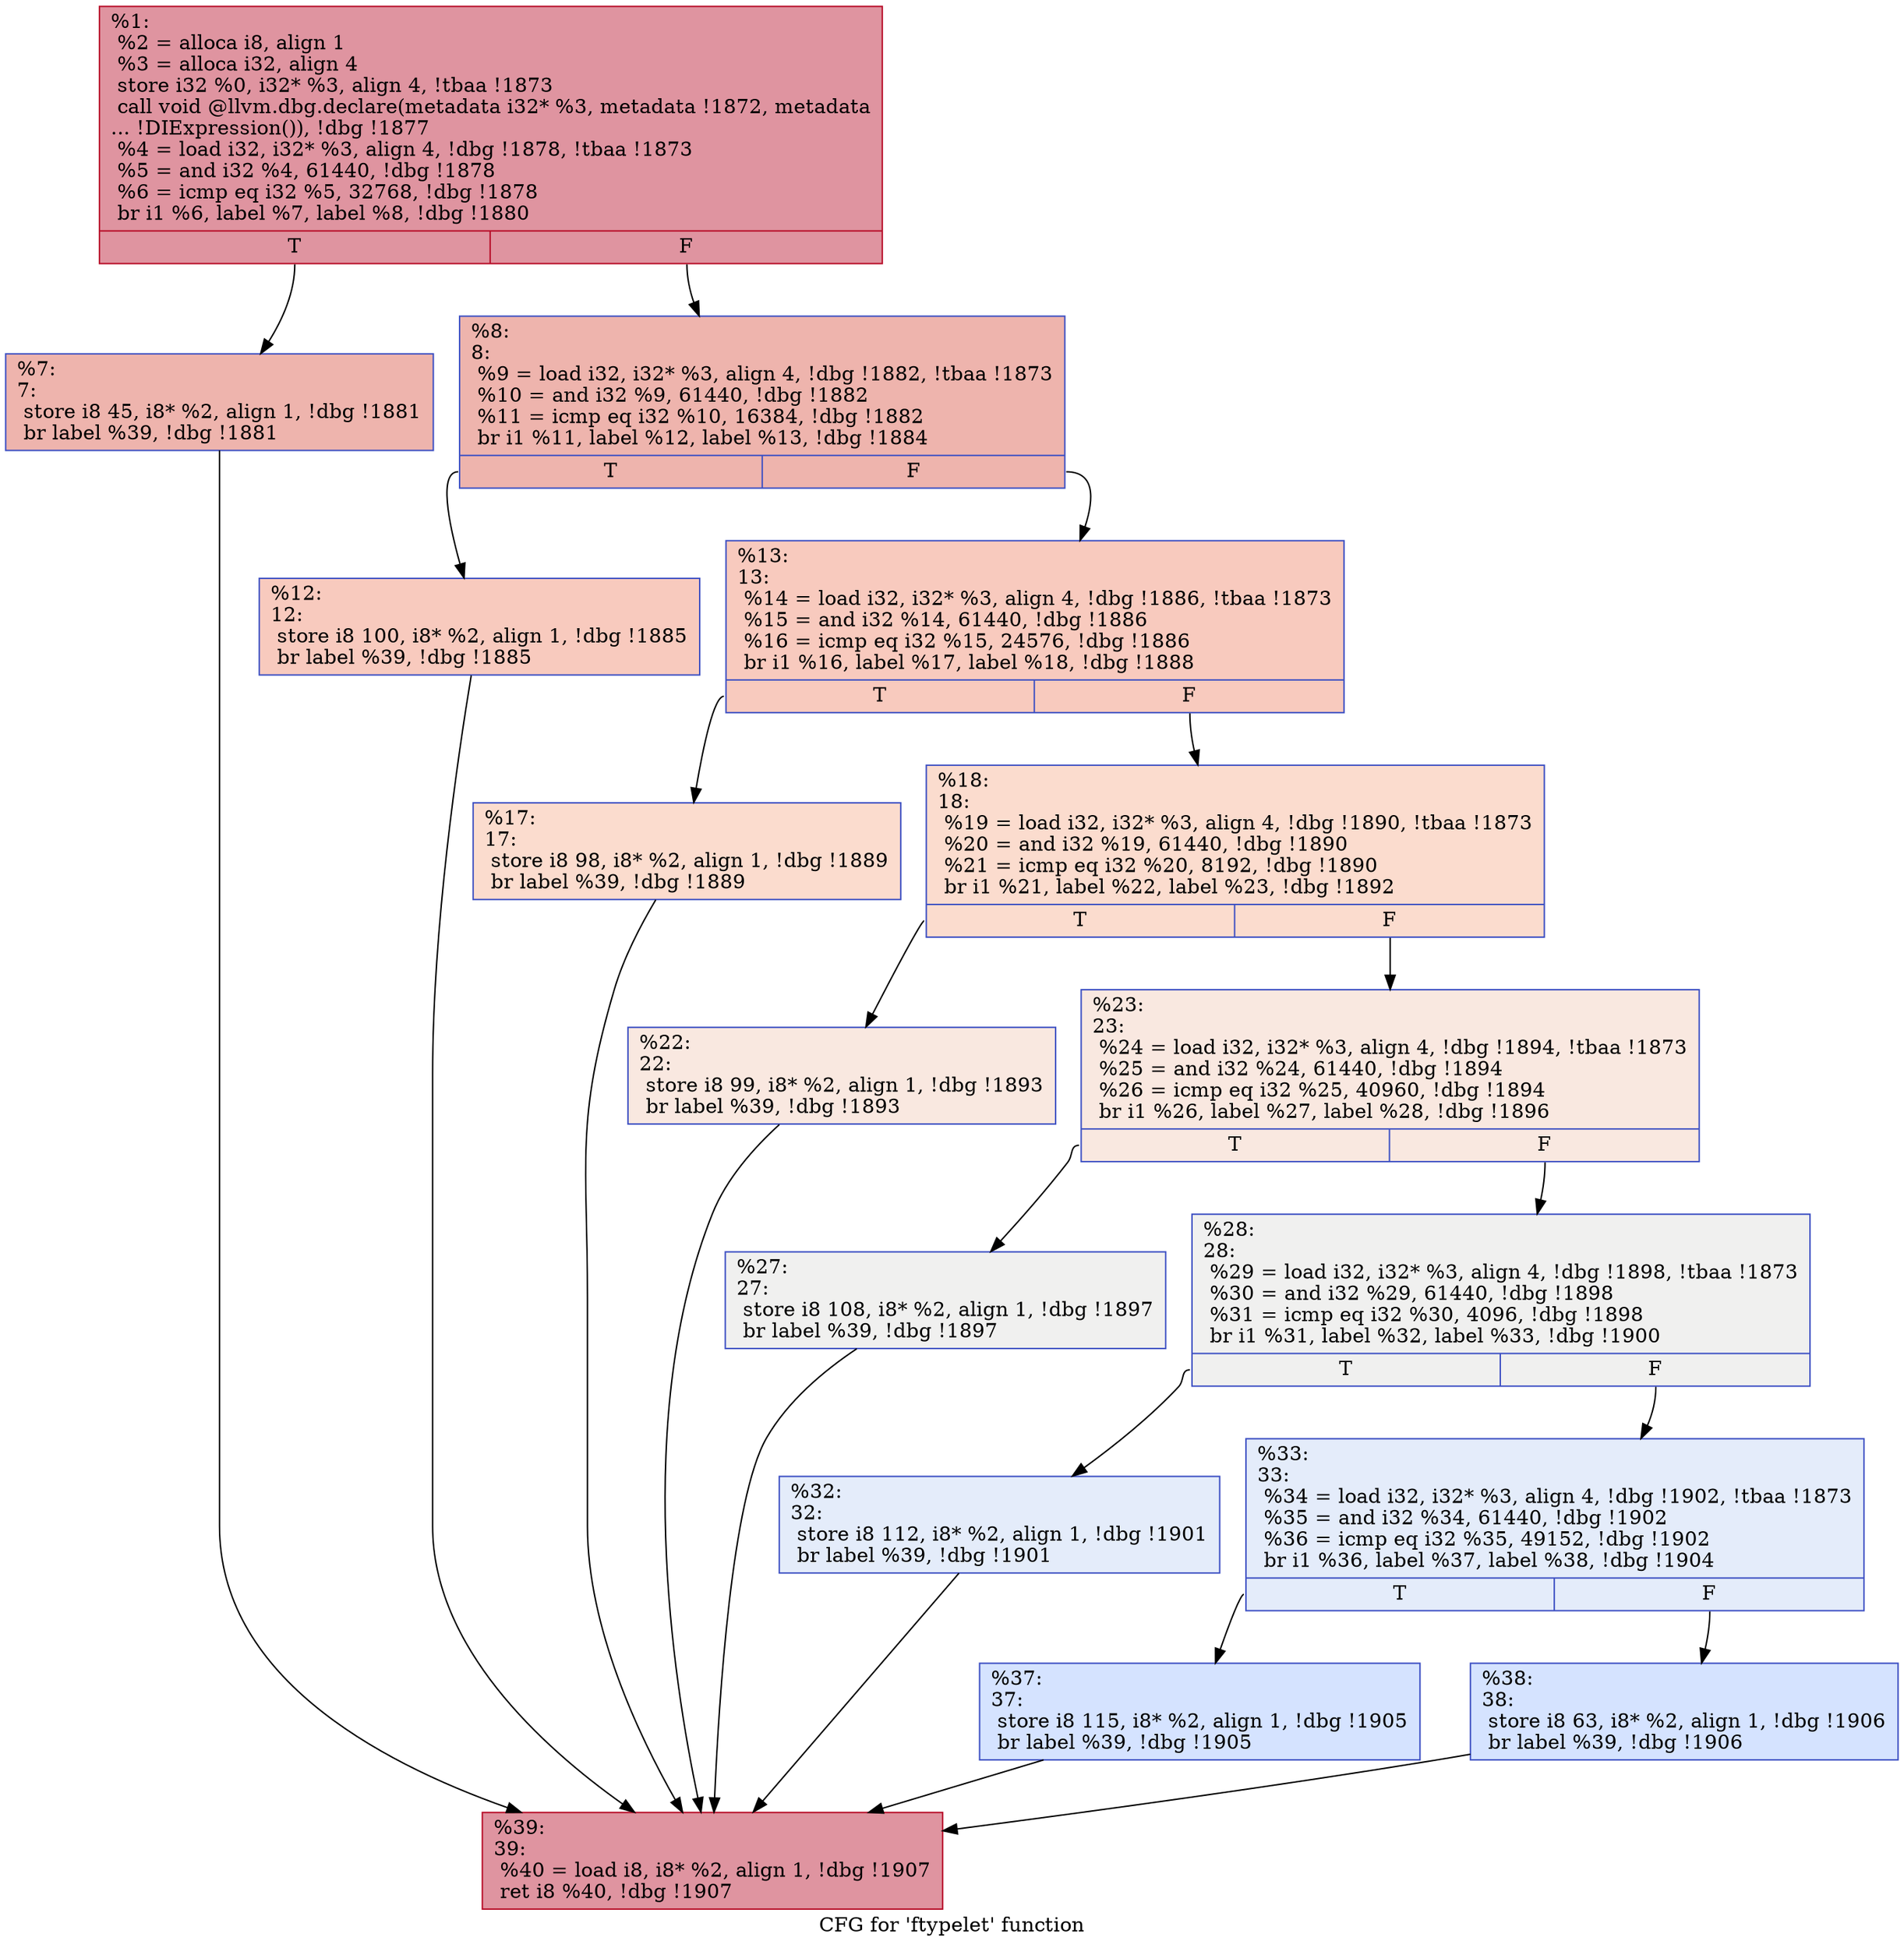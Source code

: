 digraph "CFG for 'ftypelet' function" {
	label="CFG for 'ftypelet' function";

	Node0x221ab90 [shape=record,color="#b70d28ff", style=filled, fillcolor="#b70d2870",label="{%1:\l  %2 = alloca i8, align 1\l  %3 = alloca i32, align 4\l  store i32 %0, i32* %3, align 4, !tbaa !1873\l  call void @llvm.dbg.declare(metadata i32* %3, metadata !1872, metadata\l... !DIExpression()), !dbg !1877\l  %4 = load i32, i32* %3, align 4, !dbg !1878, !tbaa !1873\l  %5 = and i32 %4, 61440, !dbg !1878\l  %6 = icmp eq i32 %5, 32768, !dbg !1878\l  br i1 %6, label %7, label %8, !dbg !1880\l|{<s0>T|<s1>F}}"];
	Node0x221ab90:s0 -> Node0x221ac70;
	Node0x221ab90:s1 -> Node0x221acc0;
	Node0x221ac70 [shape=record,color="#3d50c3ff", style=filled, fillcolor="#d8564670",label="{%7:\l7:                                                \l  store i8 45, i8* %2, align 1, !dbg !1881\l  br label %39, !dbg !1881\l}"];
	Node0x221ac70 -> Node0x221b0d0;
	Node0x221acc0 [shape=record,color="#3d50c3ff", style=filled, fillcolor="#d8564670",label="{%8:\l8:                                                \l  %9 = load i32, i32* %3, align 4, !dbg !1882, !tbaa !1873\l  %10 = and i32 %9, 61440, !dbg !1882\l  %11 = icmp eq i32 %10, 16384, !dbg !1882\l  br i1 %11, label %12, label %13, !dbg !1884\l|{<s0>T|<s1>F}}"];
	Node0x221acc0:s0 -> Node0x221ad10;
	Node0x221acc0:s1 -> Node0x221ad60;
	Node0x221ad10 [shape=record,color="#3d50c3ff", style=filled, fillcolor="#ef886b70",label="{%12:\l12:                                               \l  store i8 100, i8* %2, align 1, !dbg !1885\l  br label %39, !dbg !1885\l}"];
	Node0x221ad10 -> Node0x221b0d0;
	Node0x221ad60 [shape=record,color="#3d50c3ff", style=filled, fillcolor="#ef886b70",label="{%13:\l13:                                               \l  %14 = load i32, i32* %3, align 4, !dbg !1886, !tbaa !1873\l  %15 = and i32 %14, 61440, !dbg !1886\l  %16 = icmp eq i32 %15, 24576, !dbg !1886\l  br i1 %16, label %17, label %18, !dbg !1888\l|{<s0>T|<s1>F}}"];
	Node0x221ad60:s0 -> Node0x221adb0;
	Node0x221ad60:s1 -> Node0x221ae00;
	Node0x221adb0 [shape=record,color="#3d50c3ff", style=filled, fillcolor="#f7af9170",label="{%17:\l17:                                               \l  store i8 98, i8* %2, align 1, !dbg !1889\l  br label %39, !dbg !1889\l}"];
	Node0x221adb0 -> Node0x221b0d0;
	Node0x221ae00 [shape=record,color="#3d50c3ff", style=filled, fillcolor="#f7af9170",label="{%18:\l18:                                               \l  %19 = load i32, i32* %3, align 4, !dbg !1890, !tbaa !1873\l  %20 = and i32 %19, 61440, !dbg !1890\l  %21 = icmp eq i32 %20, 8192, !dbg !1890\l  br i1 %21, label %22, label %23, !dbg !1892\l|{<s0>T|<s1>F}}"];
	Node0x221ae00:s0 -> Node0x221ae50;
	Node0x221ae00:s1 -> Node0x221aea0;
	Node0x221ae50 [shape=record,color="#3d50c3ff", style=filled, fillcolor="#f1ccb870",label="{%22:\l22:                                               \l  store i8 99, i8* %2, align 1, !dbg !1893\l  br label %39, !dbg !1893\l}"];
	Node0x221ae50 -> Node0x221b0d0;
	Node0x221aea0 [shape=record,color="#3d50c3ff", style=filled, fillcolor="#f1ccb870",label="{%23:\l23:                                               \l  %24 = load i32, i32* %3, align 4, !dbg !1894, !tbaa !1873\l  %25 = and i32 %24, 61440, !dbg !1894\l  %26 = icmp eq i32 %25, 40960, !dbg !1894\l  br i1 %26, label %27, label %28, !dbg !1896\l|{<s0>T|<s1>F}}"];
	Node0x221aea0:s0 -> Node0x221aef0;
	Node0x221aea0:s1 -> Node0x221af40;
	Node0x221aef0 [shape=record,color="#3d50c3ff", style=filled, fillcolor="#dedcdb70",label="{%27:\l27:                                               \l  store i8 108, i8* %2, align 1, !dbg !1897\l  br label %39, !dbg !1897\l}"];
	Node0x221aef0 -> Node0x221b0d0;
	Node0x221af40 [shape=record,color="#3d50c3ff", style=filled, fillcolor="#dedcdb70",label="{%28:\l28:                                               \l  %29 = load i32, i32* %3, align 4, !dbg !1898, !tbaa !1873\l  %30 = and i32 %29, 61440, !dbg !1898\l  %31 = icmp eq i32 %30, 4096, !dbg !1898\l  br i1 %31, label %32, label %33, !dbg !1900\l|{<s0>T|<s1>F}}"];
	Node0x221af40:s0 -> Node0x221af90;
	Node0x221af40:s1 -> Node0x221afe0;
	Node0x221af90 [shape=record,color="#3d50c3ff", style=filled, fillcolor="#c1d4f470",label="{%32:\l32:                                               \l  store i8 112, i8* %2, align 1, !dbg !1901\l  br label %39, !dbg !1901\l}"];
	Node0x221af90 -> Node0x221b0d0;
	Node0x221afe0 [shape=record,color="#3d50c3ff", style=filled, fillcolor="#c1d4f470",label="{%33:\l33:                                               \l  %34 = load i32, i32* %3, align 4, !dbg !1902, !tbaa !1873\l  %35 = and i32 %34, 61440, !dbg !1902\l  %36 = icmp eq i32 %35, 49152, !dbg !1902\l  br i1 %36, label %37, label %38, !dbg !1904\l|{<s0>T|<s1>F}}"];
	Node0x221afe0:s0 -> Node0x221b030;
	Node0x221afe0:s1 -> Node0x221b080;
	Node0x221b030 [shape=record,color="#3d50c3ff", style=filled, fillcolor="#a1c0ff70",label="{%37:\l37:                                               \l  store i8 115, i8* %2, align 1, !dbg !1905\l  br label %39, !dbg !1905\l}"];
	Node0x221b030 -> Node0x221b0d0;
	Node0x221b080 [shape=record,color="#3d50c3ff", style=filled, fillcolor="#a1c0ff70",label="{%38:\l38:                                               \l  store i8 63, i8* %2, align 1, !dbg !1906\l  br label %39, !dbg !1906\l}"];
	Node0x221b080 -> Node0x221b0d0;
	Node0x221b0d0 [shape=record,color="#b70d28ff", style=filled, fillcolor="#b70d2870",label="{%39:\l39:                                               \l  %40 = load i8, i8* %2, align 1, !dbg !1907\l  ret i8 %40, !dbg !1907\l}"];
}
